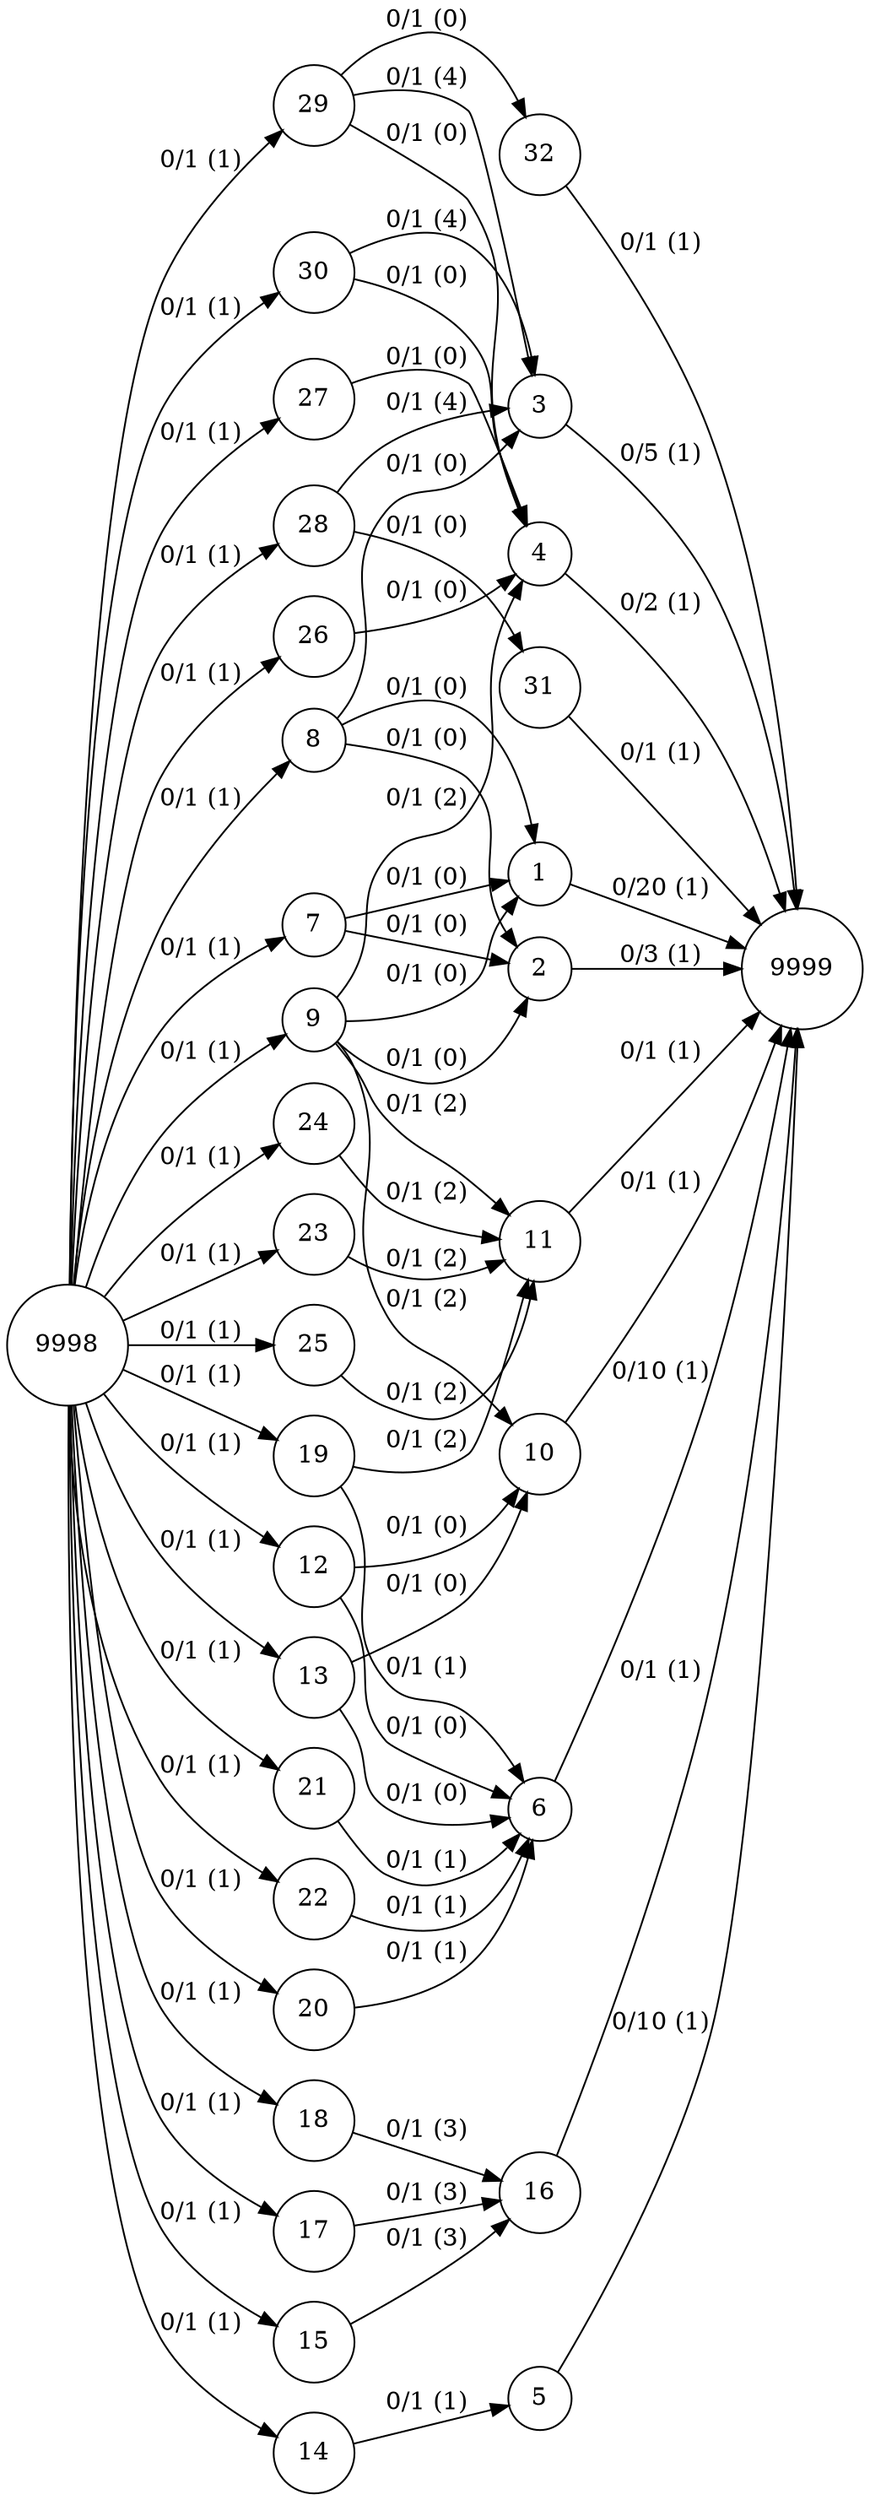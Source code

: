 digraph finite_state_machine {
	rankdir=LR;
	node [shape = circle];
	29 -> 4 [ label = "0/1 (0)" ];
	29 -> 32 [ label = "0/1 (0)" ];
	29 -> 3 [ label = "0/1 (4)" ];
	9998 -> 29 [ label = "0/1 (1)" ];
	9998 -> 30 [ label = "0/1 (1)" ];
	9998 -> 28 [ label = "0/1 (1)" ];
	9998 -> 27 [ label = "0/1 (1)" ];
	9998 -> 26 [ label = "0/1 (1)" ];
	9998 -> 25 [ label = "0/1 (1)" ];
	9998 -> 24 [ label = "0/1 (1)" ];
	9998 -> 23 [ label = "0/1 (1)" ];
	9998 -> 19 [ label = "0/1 (1)" ];
	9998 -> 22 [ label = "0/1 (1)" ];
	9998 -> 21 [ label = "0/1 (1)" ];
	9998 -> 20 [ label = "0/1 (1)" ];
	9998 -> 18 [ label = "0/1 (1)" ];
	9998 -> 17 [ label = "0/1 (1)" ];
	9998 -> 15 [ label = "0/1 (1)" ];
	9998 -> 14 [ label = "0/1 (1)" ];
	9998 -> 13 [ label = "0/1 (1)" ];
	9998 -> 12 [ label = "0/1 (1)" ];
	9998 -> 9 [ label = "0/1 (1)" ];
	9998 -> 8 [ label = "0/1 (1)" ];
	9998 -> 7 [ label = "0/1 (1)" ];
	30 -> 4 [ label = "0/1 (0)" ];
	30 -> 3 [ label = "0/1 (4)" ];
	32 -> 9999 [ label = "0/1 (1)" ];
	31 -> 9999 [ label = "0/1 (1)" ];
	28 -> 31 [ label = "0/1 (0)" ];
	28 -> 3 [ label = "0/1 (4)" ];
	27 -> 4 [ label = "0/1 (0)" ];
	26 -> 4 [ label = "0/1 (0)" ];
	25 -> 11 [ label = "0/1 (2)" ];
	24 -> 11 [ label = "0/1 (2)" ];
	23 -> 11 [ label = "0/1 (2)" ];
	19 -> 11 [ label = "0/1 (2)" ];
	19 -> 6 [ label = "0/1 (1)" ];
	22 -> 6 [ label = "0/1 (1)" ];
	21 -> 6 [ label = "0/1 (1)" ];
	20 -> 6 [ label = "0/1 (1)" ];
	16 -> 9999 [ label = "0/1 (1)" ];
	18 -> 16 [ label = "0/1 (3)" ];
	17 -> 16 [ label = "0/1 (3)" ];
	15 -> 16 [ label = "0/1 (3)" ];
	14 -> 5 [ label = "0/1 (1)" ];
	13 -> 6 [ label = "0/1 (0)" ];
	13 -> 10 [ label = "0/1 (0)" ];
	12 -> 6 [ label = "0/1 (0)" ];
	12 -> 10 [ label = "0/1 (0)" ];
	11 -> 9999 [ label = "0/1 (1)" ];
	10 -> 9999 [ label = "0/1 (1)" ];
	9 -> 11 [ label = "0/1 (2)" ];
	9 -> 10 [ label = "0/1 (2)" ];
	9 -> 4 [ label = "0/1 (2)" ];
	9 -> 2 [ label = "0/1 (0)" ];
	9 -> 1 [ label = "0/1 (0)" ];
	8 -> 3 [ label = "0/1 (0)" ];
	8 -> 2 [ label = "0/1 (0)" ];
	8 -> 1 [ label = "0/1 (0)" ];
	7 -> 2 [ label = "0/1 (0)" ];
	7 -> 1 [ label = "0/1 (0)" ];
	6 -> 9999 [ label = "0/10 (1)" ];
	5 -> 9999 [ label = "0/10 (1)" ];
	4 -> 9999 [ label = "0/2 (1)" ];
	3 -> 9999 [ label = "0/5 (1)" ];
	2 -> 9999 [ label = "0/3 (1)" ];
	1 -> 9999 [ label = "0/20 (1)" ];
}
